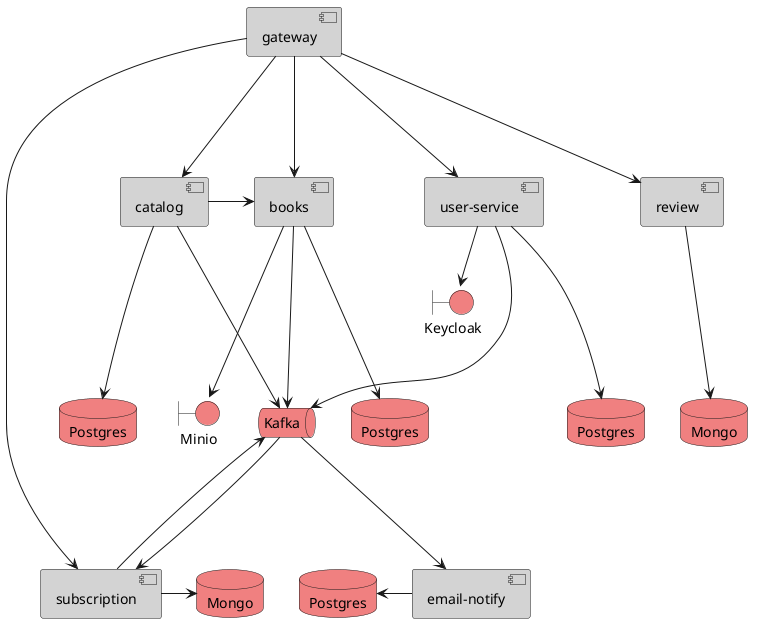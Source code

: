 @startuml component

[gateway] as gw  #LightGray
[user-service] as user #LightGray
[catalog] as catalog #LightGray
[books] as books #LightGray
[review] as review #LightGray
[email-notify] as e_notify #LightGray
[subscription] as sub #LightGray

database "Postgres" as pg_books #LightCoral
boundary "Minio" as minio #LightCoral
database "Postgres" as pg_catalog #LightCoral
database "Postgres" as pg_user #LightCoral
boundary "Keycloak" as kk #LightCoral
database "Mongo" as mg_review #LightCoral
database "Mongo" as mg_sub #LightCoral
database "Postgres" as pg_email #LightCoral
queue "Kafka" as kafka #LightCoral

gw -down--> catalog
gw -down--> books
gw -down--> user
gw -down--> review
gw -down--> sub


user -down-> kk
user -down--> pg_user
user -down--> kafka
catalog -down--> kafka
catalog -right-> books
catalog -down--> pg_catalog
books -down--> kafka
books -down--> pg_books
books -down--> minio
review -down--> mg_review

sub -up--> kafka
sub -right->mg_sub
kafka -down--> sub
kafka -down--> e_notify
e_notify -left--> pg_email


@enduml